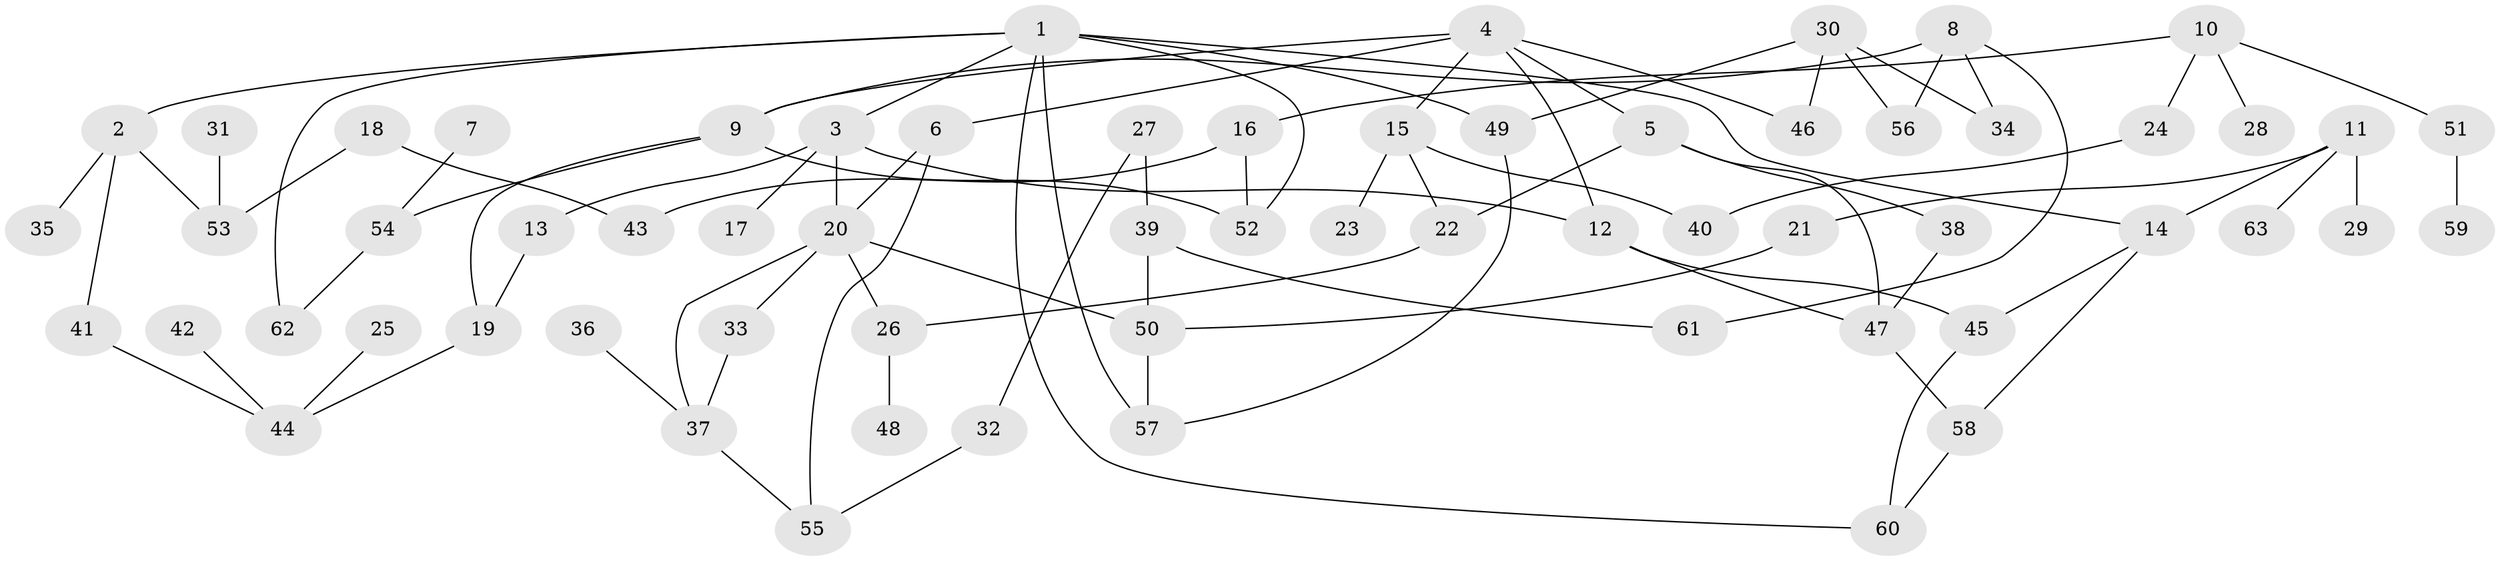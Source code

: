 // original degree distribution, {8: 0.007936507936507936, 5: 0.05555555555555555, 2: 0.29365079365079366, 4: 0.12698412698412698, 6: 0.015873015873015872, 7: 0.007936507936507936, 3: 0.15079365079365079, 1: 0.3412698412698413}
// Generated by graph-tools (version 1.1) at 2025/01/03/09/25 03:01:04]
// undirected, 63 vertices, 87 edges
graph export_dot {
graph [start="1"]
  node [color=gray90,style=filled];
  1;
  2;
  3;
  4;
  5;
  6;
  7;
  8;
  9;
  10;
  11;
  12;
  13;
  14;
  15;
  16;
  17;
  18;
  19;
  20;
  21;
  22;
  23;
  24;
  25;
  26;
  27;
  28;
  29;
  30;
  31;
  32;
  33;
  34;
  35;
  36;
  37;
  38;
  39;
  40;
  41;
  42;
  43;
  44;
  45;
  46;
  47;
  48;
  49;
  50;
  51;
  52;
  53;
  54;
  55;
  56;
  57;
  58;
  59;
  60;
  61;
  62;
  63;
  1 -- 2 [weight=1.0];
  1 -- 3 [weight=1.0];
  1 -- 14 [weight=1.0];
  1 -- 49 [weight=1.0];
  1 -- 52 [weight=1.0];
  1 -- 57 [weight=1.0];
  1 -- 60 [weight=1.0];
  1 -- 62 [weight=1.0];
  2 -- 35 [weight=1.0];
  2 -- 41 [weight=1.0];
  2 -- 53 [weight=1.0];
  3 -- 12 [weight=1.0];
  3 -- 13 [weight=1.0];
  3 -- 17 [weight=1.0];
  3 -- 20 [weight=1.0];
  4 -- 5 [weight=1.0];
  4 -- 6 [weight=1.0];
  4 -- 9 [weight=1.0];
  4 -- 12 [weight=1.0];
  4 -- 15 [weight=1.0];
  4 -- 46 [weight=1.0];
  5 -- 22 [weight=1.0];
  5 -- 38 [weight=1.0];
  5 -- 47 [weight=1.0];
  6 -- 20 [weight=1.0];
  6 -- 55 [weight=1.0];
  7 -- 54 [weight=1.0];
  8 -- 9 [weight=1.0];
  8 -- 34 [weight=1.0];
  8 -- 56 [weight=1.0];
  8 -- 61 [weight=1.0];
  9 -- 19 [weight=1.0];
  9 -- 52 [weight=1.0];
  9 -- 54 [weight=1.0];
  10 -- 16 [weight=1.0];
  10 -- 24 [weight=1.0];
  10 -- 28 [weight=1.0];
  10 -- 51 [weight=1.0];
  11 -- 14 [weight=1.0];
  11 -- 21 [weight=1.0];
  11 -- 29 [weight=1.0];
  11 -- 63 [weight=1.0];
  12 -- 45 [weight=1.0];
  12 -- 47 [weight=1.0];
  13 -- 19 [weight=1.0];
  14 -- 45 [weight=1.0];
  14 -- 58 [weight=1.0];
  15 -- 22 [weight=1.0];
  15 -- 23 [weight=1.0];
  15 -- 40 [weight=1.0];
  16 -- 43 [weight=1.0];
  16 -- 52 [weight=1.0];
  18 -- 43 [weight=1.0];
  18 -- 53 [weight=1.0];
  19 -- 44 [weight=1.0];
  20 -- 26 [weight=1.0];
  20 -- 33 [weight=1.0];
  20 -- 37 [weight=1.0];
  20 -- 50 [weight=1.0];
  21 -- 50 [weight=1.0];
  22 -- 26 [weight=1.0];
  24 -- 40 [weight=1.0];
  25 -- 44 [weight=1.0];
  26 -- 48 [weight=1.0];
  27 -- 32 [weight=1.0];
  27 -- 39 [weight=1.0];
  30 -- 34 [weight=1.0];
  30 -- 46 [weight=1.0];
  30 -- 49 [weight=1.0];
  30 -- 56 [weight=1.0];
  31 -- 53 [weight=1.0];
  32 -- 55 [weight=1.0];
  33 -- 37 [weight=1.0];
  36 -- 37 [weight=1.0];
  37 -- 55 [weight=1.0];
  38 -- 47 [weight=1.0];
  39 -- 50 [weight=1.0];
  39 -- 61 [weight=1.0];
  41 -- 44 [weight=1.0];
  42 -- 44 [weight=1.0];
  45 -- 60 [weight=1.0];
  47 -- 58 [weight=1.0];
  49 -- 57 [weight=1.0];
  50 -- 57 [weight=1.0];
  51 -- 59 [weight=1.0];
  54 -- 62 [weight=1.0];
  58 -- 60 [weight=1.0];
}
